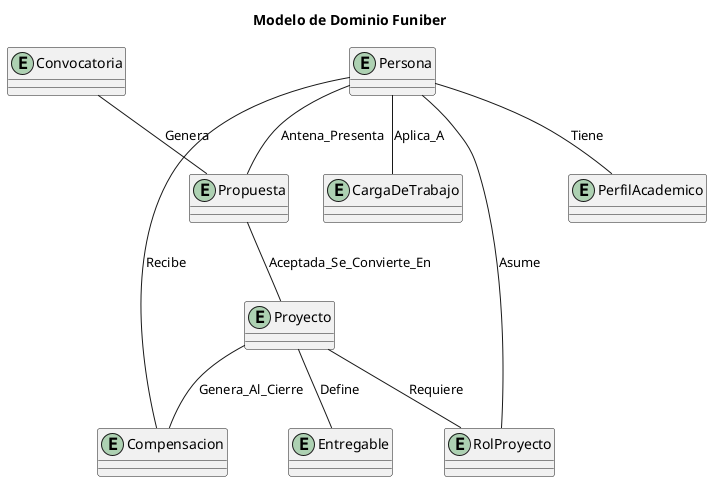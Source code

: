 @startuml 

title Modelo de Dominio Funiber
skinparam style strict

entity Persona
entity PerfilAcademico
entity CargaDeTrabajo
entity Convocatoria
entity Propuesta
entity Proyecto
entity Entregable
entity Compensacion
entity RolProyecto

Persona -- PerfilAcademico : Tiene
Persona -- CargaDeTrabajo : Aplica_A

Convocatoria -- Propuesta : Genera
Propuesta -- Proyecto : Aceptada_Se_Convierte_En

Persona -- RolProyecto : Asume
Proyecto -- RolProyecto : Requiere

Proyecto -- Entregable : Define
Proyecto -- Compensacion : Genera_Al_Cierre
Persona -- Compensacion : Recibe

Persona -- Propuesta : Antena_Presenta

@enduml